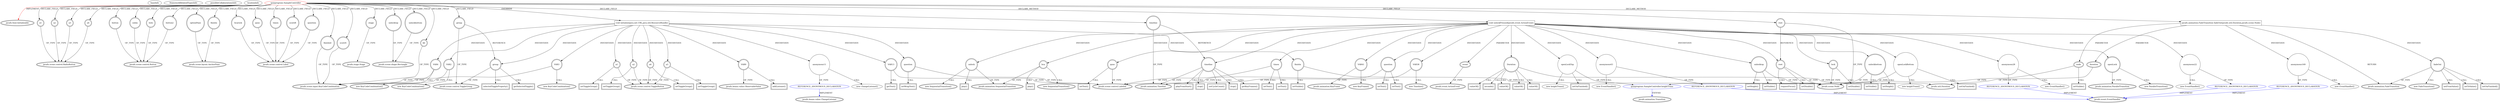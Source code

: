 digraph {
baseInfo[graphId=1753,category="extension_graph",isAnonymous=false,possibleRelation=true]
frameworkRelatedTypesInfo[0="javafx.fxml.Initializable"]
possibleCollaborationsInfo[0="1753~CLIENT_METHOD_DECLARATION-INSTANTIATION-CLIENT_METHOD_DECLARATION-INSTANTIATION-~javafx.fxml.Initializable ~javafx.animation.Transition ~false~false",1="1753~OVERRIDING_METHOD_DECLARATION-INSTANTIATION-~javafx.fxml.Initializable ~javafx.beans.value.ChangeListener ~false~true",2="1753~CLIENT_METHOD_DECLARATION-INSTANTIATION-~javafx.fxml.Initializable ~javafx.event.EventHandler ~false~true"]
locationInfo[projectName="ajithkp560-quizmaster",filePath="/ajithkp560-quizmaster/quizmaster-master/QuizProgram_SRC/QuizProgram/src/quizprogram/SampleController.java",contextSignature="SampleController",graphId="1753"]
0[label="quizprogram.SampleController",vertexType="ROOT_CLIENT_CLASS_DECLARATION",isFrameworkType=false,color=red]
1[label="javafx.fxml.Initializable",vertexType="FRAMEWORK_INTERFACE_TYPE",isFrameworkType=true,peripheries=2]
2[label="a1",vertexType="FIELD_DECLARATION",isFrameworkType=true,peripheries=2,shape=circle]
3[label="javafx.scene.control.RadioButton",vertexType="FRAMEWORK_CLASS_TYPE",isFrameworkType=true,peripheries=2]
4[label="a2",vertexType="FIELD_DECLARATION",isFrameworkType=true,peripheries=2,shape=circle]
6[label="a3",vertexType="FIELD_DECLARATION",isFrameworkType=true,peripheries=2,shape=circle]
8[label="a4",vertexType="FIELD_DECLARATION",isFrameworkType=true,peripheries=2,shape=circle]
10[label="bcarock",vertexType="FIELD_DECLARATION",isFrameworkType=true,peripheries=2,shape=circle]
11[label="javafx.scene.control.Label",vertexType="FRAMEWORK_CLASS_TYPE",isFrameworkType=true,peripheries=2]
12[label="button",vertexType="FIELD_DECLARATION",isFrameworkType=true,peripheries=2,shape=circle]
13[label="javafx.scene.control.Button",vertexType="FRAMEWORK_CLASS_TYPE",isFrameworkType=true,peripheries=2]
14[label="button2",vertexType="FIELD_DECLARATION",isFrameworkType=true,peripheries=2,shape=circle]
16[label="finished",vertexType="FIELD_DECLARATION",isFrameworkType=true,peripheries=2,shape=circle]
17[label="javafx.scene.input.KeyCodeCombination",vertexType="FRAMEWORK_CLASS_TYPE",isFrameworkType=true,peripheries=2]
18[label="finishx",vertexType="FIELD_DECLARATION",isFrameworkType=true,peripheries=2,shape=circle]
19[label="javafx.scene.layout.AnchorPane",vertexType="FRAMEWORK_CLASS_TYPE",isFrameworkType=true,peripheries=2]
20[label="group",vertexType="FIELD_DECLARATION",isFrameworkType=true,peripheries=2,shape=circle]
21[label="javafx.scene.control.ToggleGroup",vertexType="FRAMEWORK_CLASS_TYPE",isFrameworkType=true,peripheries=2]
22[label="kb",vertexType="FIELD_DECLARATION",isFrameworkType=true,peripheries=2,shape=circle]
24[label="lock",vertexType="FIELD_DECLARATION",isFrameworkType=true,peripheries=2,shape=circle]
26[label="optionPane",vertexType="FIELD_DECLARATION",isFrameworkType=true,peripheries=2,shape=circle]
28[label="qsno",vertexType="FIELD_DECLARATION",isFrameworkType=true,peripheries=2,shape=circle]
30[label="question",vertexType="FIELD_DECLARATION",isFrameworkType=true,peripheries=2,shape=circle]
32[label="root",vertexType="FIELD_DECLARATION",isFrameworkType=true,peripheries=2,shape=circle]
33[label="javafx.scene.Node",vertexType="FRAMEWORK_CLASS_TYPE",isFrameworkType=true,peripheries=2]
34[label="scoreB",vertexType="FIELD_DECLARATION",isFrameworkType=true,peripheries=2,shape=circle]
36[label="scoreS",vertexType="FIELD_DECLARATION",isFrameworkType=true,peripheries=2,shape=circle]
38[label="stage",vertexType="FIELD_DECLARATION",isFrameworkType=true,peripheries=2,shape=circle]
39[label="javafx.stage.Stage",vertexType="FRAMEWORK_CLASS_TYPE",isFrameworkType=true,peripheries=2]
40[label="subm",vertexType="FIELD_DECLARATION",isFrameworkType=true,peripheries=2,shape=circle]
42[label="timeline",vertexType="FIELD_DECLARATION",isFrameworkType=true,peripheries=2,shape=circle]
43[label="javafx.animation.Timeline",vertexType="FRAMEWORK_CLASS_TYPE",isFrameworkType=true,peripheries=2]
44[label="timex",vertexType="FIELD_DECLARATION",isFrameworkType=true,peripheries=2,shape=circle]
46[label="unlockbottom",vertexType="FIELD_DECLARATION",isFrameworkType=true,peripheries=2,shape=circle]
47[label="javafx.scene.shape.Rectangle",vertexType="FRAMEWORK_CLASS_TYPE",isFrameworkType=true,peripheries=2]
48[label="unlocktop",vertexType="FIELD_DECLARATION",isFrameworkType=true,peripheries=2,shape=circle]
50[label="void initialize(java.net.URL,java.util.ResourceBundle)",vertexType="OVERRIDING_METHOD_DECLARATION",isFrameworkType=false,shape=box]
51[label="question",vertexType="VARIABLE_EXPRESION",isFrameworkType=true,peripheries=2,shape=circle]
53[label="javafx.scene.control.Labeled",vertexType="FRAMEWORK_CLASS_TYPE",isFrameworkType=true,peripheries=2]
52[label="setWrapText()",vertexType="INSIDE_CALL",isFrameworkType=true,peripheries=2,shape=box]
54[label="finishx",vertexType="VARIABLE_EXPRESION",isFrameworkType=true,peripheries=2,shape=circle]
55[label="setVisible()",vertexType="INSIDE_CALL",isFrameworkType=true,peripheries=2,shape=box]
58[label="VAR2",vertexType="VARIABLE_EXPRESION",isFrameworkType=true,peripheries=2,shape=circle]
57[label="new KeyCodeCombination()",vertexType="CONSTRUCTOR_CALL",isFrameworkType=true,peripheries=2]
61[label="VAR3",vertexType="VARIABLE_EXPRESION",isFrameworkType=true,peripheries=2,shape=circle]
60[label="new KeyCodeCombination()",vertexType="CONSTRUCTOR_CALL",isFrameworkType=true,peripheries=2]
64[label="VAR4",vertexType="VARIABLE_EXPRESION",isFrameworkType=true,peripheries=2,shape=circle]
63[label="new KeyCodeCombination()",vertexType="CONSTRUCTOR_CALL",isFrameworkType=true,peripheries=2]
66[label="a1",vertexType="VARIABLE_EXPRESION",isFrameworkType=true,peripheries=2,shape=circle]
68[label="javafx.scene.control.ToggleButton",vertexType="FRAMEWORK_CLASS_TYPE",isFrameworkType=true,peripheries=2]
67[label="setToggleGroup()",vertexType="INSIDE_CALL",isFrameworkType=true,peripheries=2,shape=box]
69[label="a2",vertexType="VARIABLE_EXPRESION",isFrameworkType=true,peripheries=2,shape=circle]
70[label="setToggleGroup()",vertexType="INSIDE_CALL",isFrameworkType=true,peripheries=2,shape=box]
72[label="a3",vertexType="VARIABLE_EXPRESION",isFrameworkType=true,peripheries=2,shape=circle]
73[label="setToggleGroup()",vertexType="INSIDE_CALL",isFrameworkType=true,peripheries=2,shape=box]
75[label="a4",vertexType="VARIABLE_EXPRESION",isFrameworkType=true,peripheries=2,shape=circle]
76[label="setToggleGroup()",vertexType="INSIDE_CALL",isFrameworkType=true,peripheries=2,shape=box]
78[label="VAR9",vertexType="VARIABLE_EXPRESION",isFrameworkType=true,peripheries=2,shape=circle]
80[label="javafx.beans.value.ObservableValue",vertexType="FRAMEWORK_INTERFACE_TYPE",isFrameworkType=true,peripheries=2]
79[label="addListener()",vertexType="INSIDE_CALL",isFrameworkType=true,peripheries=2,shape=box]
81[label="group",vertexType="VARIABLE_EXPRESION",isFrameworkType=true,peripheries=2,shape=circle]
82[label="selectedToggleProperty()",vertexType="INSIDE_CALL",isFrameworkType=true,peripheries=2,shape=box]
85[label="anonymous11",vertexType="VARIABLE_EXPRESION",isFrameworkType=false,shape=circle]
86[label="REFERENCE_ANONYMOUS_DECLARATION",vertexType="REFERENCE_ANONYMOUS_DECLARATION",isFrameworkType=false,color=blue]
87[label="javafx.beans.value.ChangeListener",vertexType="FRAMEWORK_INTERFACE_TYPE",isFrameworkType=true,peripheries=2]
84[label="new ChangeListener()",vertexType="CONSTRUCTOR_CALL",isFrameworkType=false]
89[label="getSelectedToggle()",vertexType="INSIDE_CALL",isFrameworkType=true,peripheries=2,shape=box]
90[label="VAR13",vertexType="VARIABLE_EXPRESION",isFrameworkType=true,peripheries=2,shape=circle]
91[label="getText()",vertexType="INSIDE_CALL",isFrameworkType=true,peripheries=2,shape=box]
105[label="void unlockPressed(javafx.event.ActionEvent)",vertexType="CLIENT_METHOD_DECLARATION",isFrameworkType=false,shape=box]
106[label="event",vertexType="PARAMETER_DECLARATION",isFrameworkType=true,peripheries=2]
107[label="javafx.event.ActionEvent",vertexType="FRAMEWORK_CLASS_TYPE",isFrameworkType=true,peripheries=2]
108[label="lock",vertexType="VARIABLE_EXPRESION",isFrameworkType=true,peripheries=2,shape=circle]
109[label="setDisable()",vertexType="INSIDE_CALL",isFrameworkType=true,peripheries=2,shape=box]
111[label="root",vertexType="VARIABLE_EXPRESION",isFrameworkType=true,peripheries=2,shape=circle]
112[label="requestFocus()",vertexType="INSIDE_CALL",isFrameworkType=true,peripheries=2,shape=box]
114[label="Duration",vertexType="VARIABLE_EXPRESION",isFrameworkType=true,peripheries=2,shape=circle]
116[label="javafx.util.Duration",vertexType="FRAMEWORK_CLASS_TYPE",isFrameworkType=true,peripheries=2]
115[label="valueOf()",vertexType="INSIDE_CALL",isFrameworkType=true,peripheries=2,shape=box]
118[label="valueOf()",vertexType="INSIDE_CALL",isFrameworkType=true,peripheries=2,shape=box]
120[label="openLockTop",vertexType="VARIABLE_EXPRESION",isFrameworkType=false,shape=circle]
121[label="quizprogram.SampleController.heightTrans",vertexType="REFERENCE_CLIENT_CLASS_DECLARATION",isFrameworkType=false,color=blue]
122[label="javafx.animation.Transition",vertexType="FRAMEWORK_CLASS_TYPE",isFrameworkType=true,peripheries=2]
119[label="new heightTrans()",vertexType="CONSTRUCTOR_CALL",isFrameworkType=false]
124[label="valueOf()",vertexType="INSIDE_CALL",isFrameworkType=true,peripheries=2,shape=box]
126[label="setOnFinished()",vertexType="INSIDE_CALL",isFrameworkType=true,peripheries=2,shape=box]
128[label="anonymous22",vertexType="VARIABLE_EXPRESION",isFrameworkType=false,shape=circle]
129[label="REFERENCE_ANONYMOUS_DECLARATION",vertexType="REFERENCE_ANONYMOUS_DECLARATION",isFrameworkType=false,color=blue]
130[label="javafx.event.EventHandler",vertexType="FRAMEWORK_INTERFACE_TYPE",isFrameworkType=true,peripheries=2]
127[label="new EventHandler()",vertexType="CONSTRUCTOR_CALL",isFrameworkType=false]
131[label="unlocktop",vertexType="VARIABLE_EXPRESION",isFrameworkType=true,peripheries=2,shape=circle]
132[label="setVisible()",vertexType="INSIDE_CALL",isFrameworkType=true,peripheries=2,shape=box]
135[label="setHeight()",vertexType="INSIDE_CALL",isFrameworkType=true,peripheries=2,shape=box]
137[label="openLockBottom",vertexType="VARIABLE_EXPRESION",isFrameworkType=false,shape=circle]
136[label="new heightTrans()",vertexType="CONSTRUCTOR_CALL",isFrameworkType=false]
140[label="valueOf()",vertexType="INSIDE_CALL",isFrameworkType=true,peripheries=2,shape=box]
142[label="setOnFinished()",vertexType="INSIDE_CALL",isFrameworkType=true,peripheries=2,shape=box]
144[label="anonymous28",vertexType="VARIABLE_EXPRESION",isFrameworkType=false,shape=circle]
145[label="REFERENCE_ANONYMOUS_DECLARATION",vertexType="REFERENCE_ANONYMOUS_DECLARATION",isFrameworkType=false,color=blue]
143[label="new EventHandler()",vertexType="CONSTRUCTOR_CALL",isFrameworkType=false]
147[label="unlockbottom",vertexType="VARIABLE_EXPRESION",isFrameworkType=true,peripheries=2,shape=circle]
148[label="setVisible()",vertexType="INSIDE_CALL",isFrameworkType=true,peripheries=2,shape=box]
151[label="setHeight()",vertexType="INSIDE_CALL",isFrameworkType=true,peripheries=2,shape=box]
153[label="openLock",vertexType="VARIABLE_EXPRESION",isFrameworkType=true,peripheries=2,shape=circle]
154[label="javafx.animation.ParallelTransition",vertexType="FRAMEWORK_CLASS_TYPE",isFrameworkType=true,peripheries=2]
152[label="new ParallelTransition()",vertexType="CONSTRUCTOR_CALL",isFrameworkType=true,peripheries=2]
156[label="unlock",vertexType="VARIABLE_EXPRESION",isFrameworkType=true,peripheries=2,shape=circle]
157[label="javafx.animation.SequentialTransition",vertexType="FRAMEWORK_CLASS_TYPE",isFrameworkType=true,peripheries=2]
155[label="new SequentialTransition()",vertexType="CONSTRUCTOR_CALL",isFrameworkType=true,peripheries=2]
159[label="bca",vertexType="VARIABLE_EXPRESION",isFrameworkType=true,peripheries=2,shape=circle]
158[label="new SequentialTransition()",vertexType="CONSTRUCTOR_CALL",isFrameworkType=true,peripheries=2]
162[label="play()",vertexType="INSIDE_CALL",isFrameworkType=true,peripheries=2,shape=box]
164[label="play()",vertexType="INSIDE_CALL",isFrameworkType=true,peripheries=2,shape=box]
165[label="timeline",vertexType="VARIABLE_EXPRESION",isFrameworkType=true,peripheries=2,shape=circle]
166[label="stop()",vertexType="INSIDE_CALL",isFrameworkType=true,peripheries=2,shape=box]
168[label="timex",vertexType="VARIABLE_EXPRESION",isFrameworkType=true,peripheries=2,shape=circle]
169[label="setText()",vertexType="INSIDE_CALL",isFrameworkType=true,peripheries=2,shape=box]
172[label="VAR38",vertexType="VARIABLE_EXPRESION",isFrameworkType=true,peripheries=2,shape=circle]
171[label="new Timeline()",vertexType="CONSTRUCTOR_CALL",isFrameworkType=true,peripheries=2]
175[label="setCycleCount()",vertexType="INSIDE_CALL",isFrameworkType=true,peripheries=2,shape=box]
177[label="getKeyFrames()",vertexType="INSIDE_CALL",isFrameworkType=true,peripheries=2,shape=box]
179[label="VAR41",vertexType="VARIABLE_EXPRESION",isFrameworkType=true,peripheries=2,shape=circle]
180[label="javafx.animation.KeyFrame",vertexType="FRAMEWORK_CLASS_TYPE",isFrameworkType=true,peripheries=2]
178[label="new KeyFrame()",vertexType="CONSTRUCTOR_CALL",isFrameworkType=true,peripheries=2]
182[label="seconds()",vertexType="INSIDE_CALL",isFrameworkType=true,peripheries=2,shape=box]
184[label="anonymous43",vertexType="VARIABLE_EXPRESION",isFrameworkType=false,shape=circle]
185[label="REFERENCE_ANONYMOUS_DECLARATION",vertexType="REFERENCE_ANONYMOUS_DECLARATION",isFrameworkType=false,color=blue]
183[label="new EventHandler()",vertexType="CONSTRUCTOR_CALL",isFrameworkType=false]
188[label="setText()",vertexType="INSIDE_CALL",isFrameworkType=true,peripheries=2,shape=box]
190[label="stop()",vertexType="INSIDE_CALL",isFrameworkType=true,peripheries=2,shape=box]
191[label="question",vertexType="VARIABLE_EXPRESION",isFrameworkType=true,peripheries=2,shape=circle]
192[label="setText()",vertexType="INSIDE_CALL",isFrameworkType=true,peripheries=2,shape=box]
195[label="setDisable()",vertexType="INSIDE_CALL",isFrameworkType=true,peripheries=2,shape=box]
197[label="playFromStart()",vertexType="INSIDE_CALL",isFrameworkType=true,peripheries=2,shape=box]
199[label="setText()",vertexType="INSIDE_CALL",isFrameworkType=true,peripheries=2,shape=box]
200[label="qsno",vertexType="VARIABLE_EXPRESION",isFrameworkType=true,peripheries=2,shape=circle]
201[label="setText()",vertexType="INSIDE_CALL",isFrameworkType=true,peripheries=2,shape=box]
533[label="javafx.animation.FadeTransition fadeOut(javafx.util.Duration,javafx.scene.Node)",vertexType="CLIENT_METHOD_DECLARATION",isFrameworkType=false,shape=box]
534[label="javafx.animation.FadeTransition",vertexType="FRAMEWORK_CLASS_TYPE",isFrameworkType=true,peripheries=2]
535[label="duration",vertexType="PARAMETER_DECLARATION",isFrameworkType=true,peripheries=2]
537[label="node",vertexType="PARAMETER_DECLARATION",isFrameworkType=true,peripheries=2]
540[label="fadeOut",vertexType="VARIABLE_EXPRESION",isFrameworkType=true,peripheries=2,shape=circle]
539[label="new FadeTransition()",vertexType="CONSTRUCTOR_CALL",isFrameworkType=true,peripheries=2]
543[label="setFromValue()",vertexType="INSIDE_CALL",isFrameworkType=true,peripheries=2,shape=box]
545[label="setToValue()",vertexType="INSIDE_CALL",isFrameworkType=true,peripheries=2,shape=box]
547[label="setOnFinished()",vertexType="INSIDE_CALL",isFrameworkType=true,peripheries=2,shape=box]
549[label="anonymous169",vertexType="VARIABLE_EXPRESION",isFrameworkType=false,shape=circle]
550[label="REFERENCE_ANONYMOUS_DECLARATION",vertexType="REFERENCE_ANONYMOUS_DECLARATION",isFrameworkType=false,color=blue]
548[label="new EventHandler()",vertexType="CONSTRUCTOR_CALL",isFrameworkType=false]
553[label="setVisible()",vertexType="INSIDE_CALL",isFrameworkType=true,peripheries=2,shape=box]
0->1[label="IMPLEMENT",color=red]
0->2[label="DECLARE_FIELD"]
2->3[label="OF_TYPE"]
0->4[label="DECLARE_FIELD"]
4->3[label="OF_TYPE"]
0->6[label="DECLARE_FIELD"]
6->3[label="OF_TYPE"]
0->8[label="DECLARE_FIELD"]
8->3[label="OF_TYPE"]
0->10[label="DECLARE_FIELD"]
10->11[label="OF_TYPE"]
0->12[label="DECLARE_FIELD"]
12->13[label="OF_TYPE"]
0->14[label="DECLARE_FIELD"]
14->13[label="OF_TYPE"]
0->16[label="DECLARE_FIELD"]
16->17[label="OF_TYPE"]
0->18[label="DECLARE_FIELD"]
18->19[label="OF_TYPE"]
0->20[label="DECLARE_FIELD"]
20->21[label="OF_TYPE"]
0->22[label="DECLARE_FIELD"]
22->17[label="OF_TYPE"]
0->24[label="DECLARE_FIELD"]
24->13[label="OF_TYPE"]
0->26[label="DECLARE_FIELD"]
26->19[label="OF_TYPE"]
0->28[label="DECLARE_FIELD"]
28->11[label="OF_TYPE"]
0->30[label="DECLARE_FIELD"]
30->11[label="OF_TYPE"]
0->32[label="DECLARE_FIELD"]
32->33[label="OF_TYPE"]
0->34[label="DECLARE_FIELD"]
34->11[label="OF_TYPE"]
0->36[label="DECLARE_FIELD"]
36->17[label="OF_TYPE"]
0->38[label="DECLARE_FIELD"]
38->39[label="OF_TYPE"]
0->40[label="DECLARE_FIELD"]
40->13[label="OF_TYPE"]
0->42[label="DECLARE_FIELD"]
42->43[label="OF_TYPE"]
0->44[label="DECLARE_FIELD"]
44->11[label="OF_TYPE"]
0->46[label="DECLARE_FIELD"]
46->47[label="OF_TYPE"]
0->48[label="DECLARE_FIELD"]
48->47[label="OF_TYPE"]
0->50[label="OVERRIDE"]
50->51[label="INSTANTIATE"]
51->53[label="OF_TYPE"]
51->52[label="CALL"]
50->54[label="INSTANTIATE"]
54->33[label="OF_TYPE"]
54->55[label="CALL"]
50->58[label="INSTANTIATE"]
58->17[label="OF_TYPE"]
58->57[label="CALL"]
50->61[label="INSTANTIATE"]
61->17[label="OF_TYPE"]
61->60[label="CALL"]
50->64[label="INSTANTIATE"]
64->17[label="OF_TYPE"]
64->63[label="CALL"]
50->66[label="INSTANTIATE"]
66->68[label="OF_TYPE"]
66->67[label="CALL"]
50->69[label="INSTANTIATE"]
69->68[label="OF_TYPE"]
69->70[label="CALL"]
50->72[label="INSTANTIATE"]
72->68[label="OF_TYPE"]
72->73[label="CALL"]
50->75[label="INSTANTIATE"]
75->68[label="OF_TYPE"]
75->76[label="CALL"]
50->78[label="INSTANTIATE"]
78->80[label="OF_TYPE"]
78->79[label="CALL"]
50->81[label="INSTANTIATE"]
20->81[label="REFERENCE"]
81->21[label="OF_TYPE"]
81->82[label="CALL"]
50->85[label="INSTANTIATE"]
86->87[label="IMPLEMENT",color=blue]
85->86[label="OF_TYPE"]
85->84[label="CALL"]
81->89[label="CALL"]
50->90[label="INSTANTIATE"]
90->53[label="OF_TYPE"]
90->91[label="CALL"]
0->105[label="DECLARE_METHOD"]
106->107[label="OF_TYPE"]
105->106[label="PARAMETER"]
105->108[label="INSTANTIATE"]
108->33[label="OF_TYPE"]
108->109[label="CALL"]
105->111[label="INSTANTIATE"]
32->111[label="REFERENCE"]
111->33[label="OF_TYPE"]
111->112[label="CALL"]
105->114[label="INSTANTIATE"]
114->116[label="OF_TYPE"]
114->115[label="CALL"]
114->118[label="CALL"]
105->120[label="INSTANTIATE"]
121->122[label="EXTEND",color=blue]
120->121[label="OF_TYPE"]
120->119[label="CALL"]
114->124[label="CALL"]
120->126[label="CALL"]
105->128[label="INSTANTIATE"]
129->130[label="IMPLEMENT",color=blue]
128->129[label="OF_TYPE"]
128->127[label="CALL"]
105->131[label="INSTANTIATE"]
131->33[label="OF_TYPE"]
131->132[label="CALL"]
131->135[label="CALL"]
105->137[label="INSTANTIATE"]
137->121[label="OF_TYPE"]
137->136[label="CALL"]
114->140[label="CALL"]
137->142[label="CALL"]
105->144[label="INSTANTIATE"]
145->130[label="IMPLEMENT",color=blue]
144->145[label="OF_TYPE"]
144->143[label="CALL"]
105->147[label="INSTANTIATE"]
147->33[label="OF_TYPE"]
147->148[label="CALL"]
147->151[label="CALL"]
105->153[label="INSTANTIATE"]
153->154[label="OF_TYPE"]
153->152[label="CALL"]
105->156[label="INSTANTIATE"]
156->157[label="OF_TYPE"]
156->155[label="CALL"]
105->159[label="INSTANTIATE"]
159->157[label="OF_TYPE"]
159->158[label="CALL"]
156->162[label="CALL"]
159->164[label="CALL"]
105->165[label="INSTANTIATE"]
42->165[label="REFERENCE"]
165->43[label="OF_TYPE"]
165->166[label="CALL"]
105->168[label="INSTANTIATE"]
168->53[label="OF_TYPE"]
168->169[label="CALL"]
105->172[label="INSTANTIATE"]
172->43[label="OF_TYPE"]
172->171[label="CALL"]
165->175[label="CALL"]
165->177[label="CALL"]
105->179[label="INSTANTIATE"]
179->180[label="OF_TYPE"]
179->178[label="CALL"]
114->182[label="CALL"]
105->184[label="INSTANTIATE"]
185->130[label="IMPLEMENT",color=blue]
184->185[label="OF_TYPE"]
184->183[label="CALL"]
168->188[label="CALL"]
165->190[label="CALL"]
105->191[label="INSTANTIATE"]
191->53[label="OF_TYPE"]
191->192[label="CALL"]
111->195[label="CALL"]
165->197[label="CALL"]
191->199[label="CALL"]
105->200[label="INSTANTIATE"]
200->53[label="OF_TYPE"]
200->201[label="CALL"]
0->533[label="DECLARE_METHOD"]
533->534[label="RETURN"]
535->116[label="OF_TYPE"]
533->535[label="PARAMETER"]
537->33[label="OF_TYPE"]
533->537[label="PARAMETER"]
533->540[label="INSTANTIATE"]
540->534[label="OF_TYPE"]
540->539[label="CALL"]
540->543[label="CALL"]
540->545[label="CALL"]
540->547[label="CALL"]
533->549[label="INSTANTIATE"]
550->130[label="IMPLEMENT",color=blue]
549->550[label="OF_TYPE"]
549->548[label="CALL"]
537->553[label="CALL"]
}
